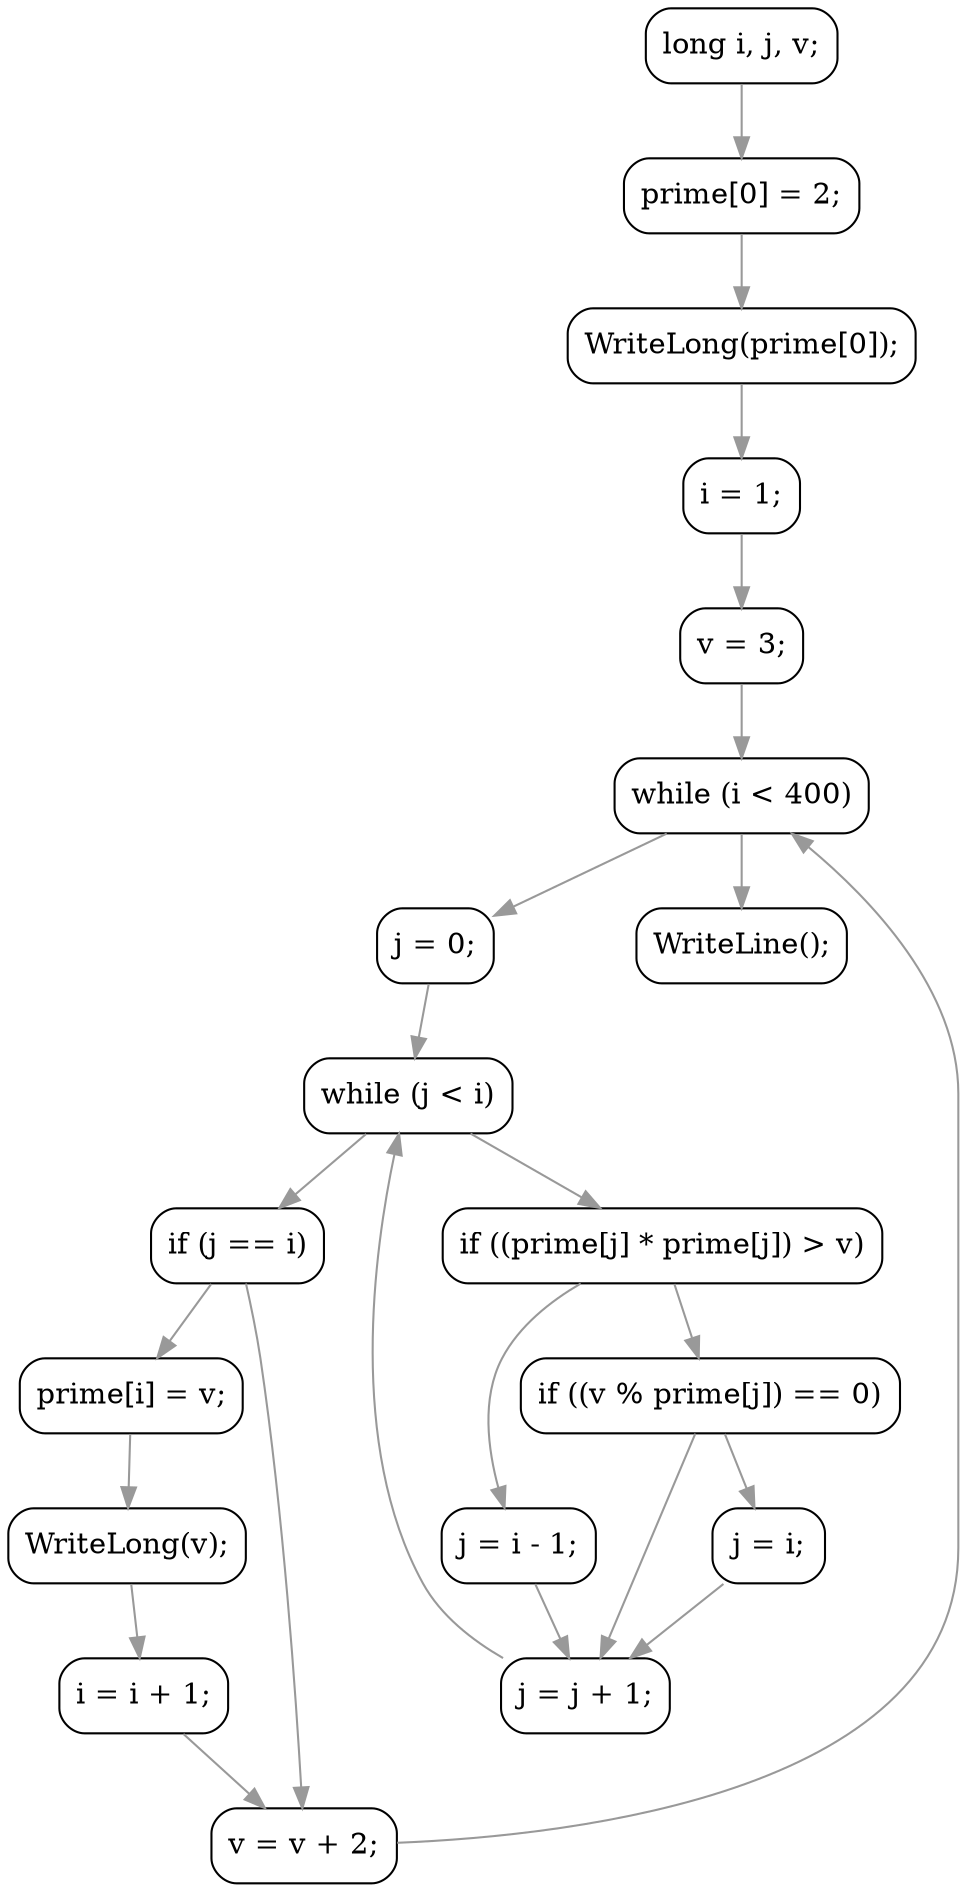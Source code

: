 // comment
digraph CFG {
	graph [rankdir=TB]
	node [color=black fontcolor=black shape=box style=rounded]
	edge [color="#999999" fontcolor="#888888" fontname=FangSong fontsize=10]
	8 [label="long i, j, v;"]
	9 [label="prime[0] = 2;"]
	10 [label="WriteLong(prime[0]);"]
	11 [label="i = 1;"]
	12 [label="v = 3;"]
	13 [label="while (i < 400)"]
	15 [label="j = 0;"]
	16 [label="while (j < i)"]
	18 [label="if ((prime[j] * prime[j]) > v)"]
	20 [label="j = i - 1;"]
	24 [label="if ((v % prime[j]) == 0)"]
	26 [label="j = i;"]
	29 [label="j = j + 1;"]
	31 [label="if (j == i)"]
	33 [label="prime[i] = v;"]
	34 [label="WriteLong(v);"]
	35 [label="i = i + 1;"]
	37 [label="v = v + 2;"]
	39 [label="WriteLine();"]
	8 -> 9
	9 -> 10
	10 -> 11
	11 -> 12
	12 -> 13
	13 -> 15
	15 -> 16
	16 -> 18
	18 -> 20
	18 -> 24
	24 -> 26
	26 -> 29
	24 -> 29
	20 -> 29
	29 -> 16
	16 -> 31
	31 -> 33
	33 -> 34
	34 -> 35
	31 -> 37
	35 -> 37
	37 -> 13
	13 -> 39
}
